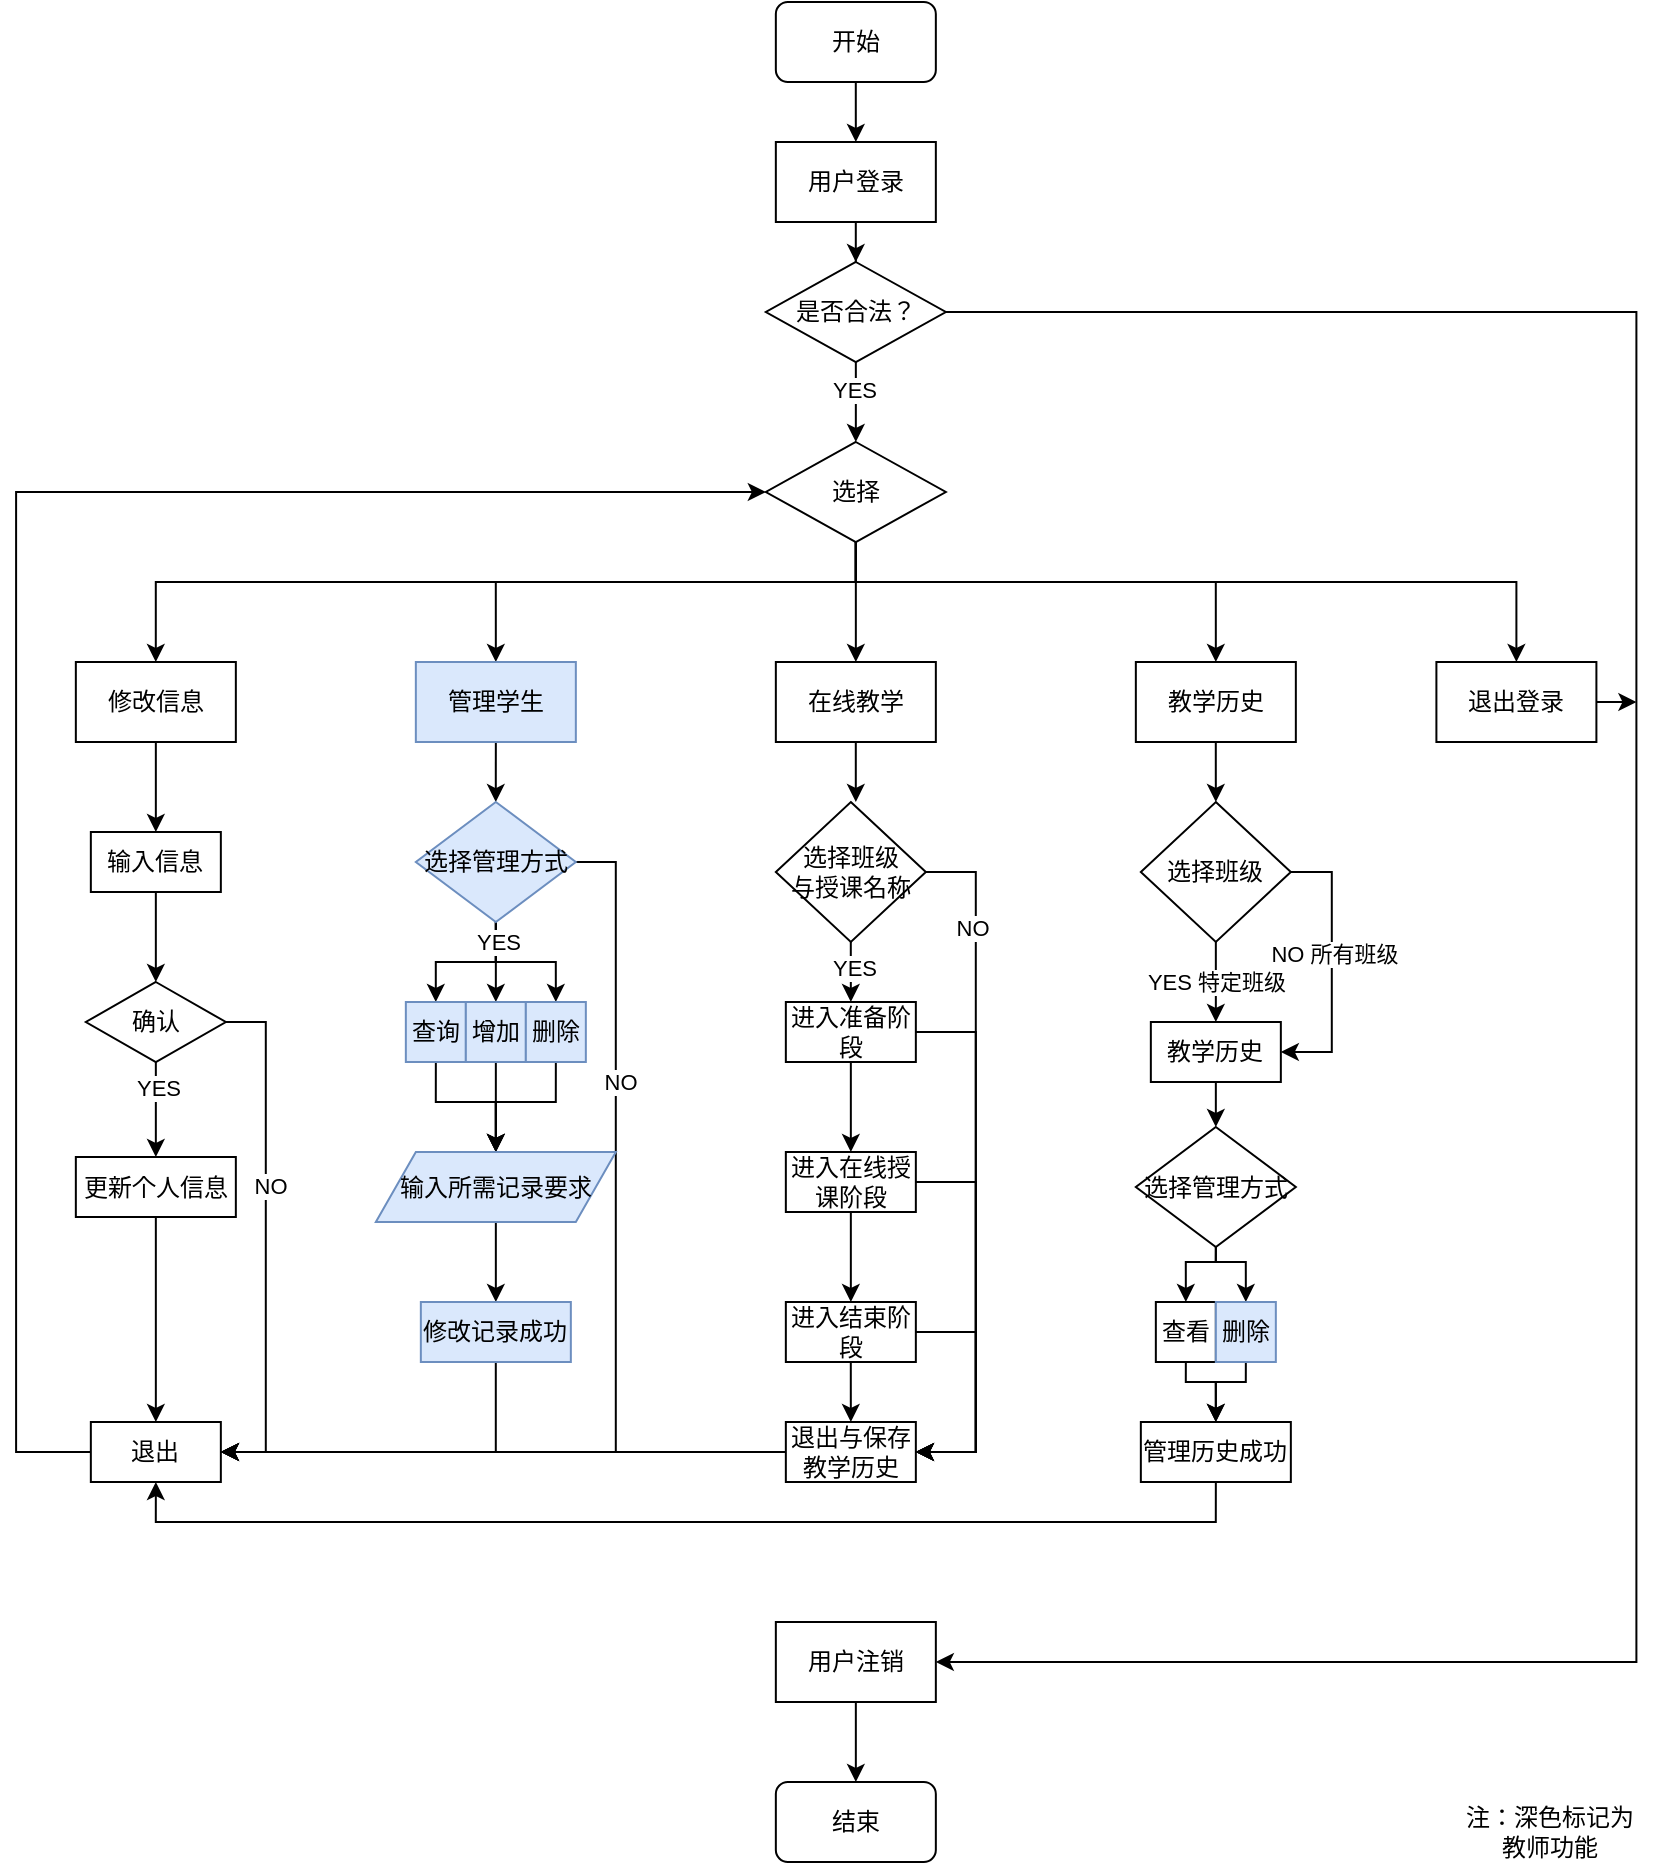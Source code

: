 <mxfile version="17.4.6" type="github">
  <diagram id="FC8rwYeyVndhtEH0XKV2" name="Page-1">
    <mxGraphModel dx="1266" dy="841" grid="1" gridSize="10" guides="1" tooltips="1" connect="1" arrows="1" fold="1" page="1" pageScale="1" pageWidth="827" pageHeight="1169" math="0" shadow="0">
      <root>
        <mxCell id="0" />
        <mxCell id="1" parent="0" />
        <mxCell id="85pWiXQKtu7gLdS7Zu_Z-138" style="edgeStyle=orthogonalEdgeStyle;rounded=0;orthogonalLoop=1;jettySize=auto;html=1;entryX=0.5;entryY=0;entryDx=0;entryDy=0;" edge="1" parent="1" source="85pWiXQKtu7gLdS7Zu_Z-2" target="85pWiXQKtu7gLdS7Zu_Z-4">
          <mxGeometry relative="1" as="geometry" />
        </mxCell>
        <mxCell id="85pWiXQKtu7gLdS7Zu_Z-2" value="开始" style="rounded=1;whiteSpace=wrap;html=1;" vertex="1" parent="1">
          <mxGeometry x="387.92" width="80" height="40" as="geometry" />
        </mxCell>
        <mxCell id="85pWiXQKtu7gLdS7Zu_Z-116" style="edgeStyle=orthogonalEdgeStyle;rounded=0;orthogonalLoop=1;jettySize=auto;html=1;" edge="1" parent="1" source="85pWiXQKtu7gLdS7Zu_Z-4" target="85pWiXQKtu7gLdS7Zu_Z-5">
          <mxGeometry relative="1" as="geometry" />
        </mxCell>
        <mxCell id="85pWiXQKtu7gLdS7Zu_Z-4" value="用户登录" style="rounded=0;whiteSpace=wrap;html=1;" vertex="1" parent="1">
          <mxGeometry x="387.92" y="70" width="80" height="40" as="geometry" />
        </mxCell>
        <mxCell id="85pWiXQKtu7gLdS7Zu_Z-117" style="edgeStyle=orthogonalEdgeStyle;rounded=0;orthogonalLoop=1;jettySize=auto;html=1;exitX=0.5;exitY=1;exitDx=0;exitDy=0;entryX=0.5;entryY=0;entryDx=0;entryDy=0;" edge="1" parent="1" source="85pWiXQKtu7gLdS7Zu_Z-5" target="85pWiXQKtu7gLdS7Zu_Z-6">
          <mxGeometry relative="1" as="geometry" />
        </mxCell>
        <mxCell id="85pWiXQKtu7gLdS7Zu_Z-119" value="YES" style="edgeLabel;html=1;align=center;verticalAlign=middle;resizable=0;points=[];" vertex="1" connectable="0" parent="85pWiXQKtu7gLdS7Zu_Z-117">
          <mxGeometry x="-0.471" y="-1" relative="1" as="geometry">
            <mxPoint y="3" as="offset" />
          </mxGeometry>
        </mxCell>
        <mxCell id="85pWiXQKtu7gLdS7Zu_Z-130" style="edgeStyle=orthogonalEdgeStyle;rounded=0;orthogonalLoop=1;jettySize=auto;html=1;entryX=1;entryY=0.5;entryDx=0;entryDy=0;exitX=1;exitY=0.5;exitDx=0;exitDy=0;" edge="1" parent="1" source="85pWiXQKtu7gLdS7Zu_Z-5" target="85pWiXQKtu7gLdS7Zu_Z-118">
          <mxGeometry relative="1" as="geometry">
            <Array as="points">
              <mxPoint x="818.2" y="155" />
              <mxPoint x="818.2" y="830" />
            </Array>
          </mxGeometry>
        </mxCell>
        <mxCell id="85pWiXQKtu7gLdS7Zu_Z-5" value="是否合法？" style="rhombus;whiteSpace=wrap;html=1;" vertex="1" parent="1">
          <mxGeometry x="382.92" y="130" width="90" height="50" as="geometry" />
        </mxCell>
        <mxCell id="85pWiXQKtu7gLdS7Zu_Z-121" style="edgeStyle=orthogonalEdgeStyle;rounded=0;orthogonalLoop=1;jettySize=auto;html=1;entryX=0.5;entryY=0;entryDx=0;entryDy=0;" edge="1" parent="1" source="85pWiXQKtu7gLdS7Zu_Z-6" target="85pWiXQKtu7gLdS7Zu_Z-11">
          <mxGeometry relative="1" as="geometry" />
        </mxCell>
        <mxCell id="85pWiXQKtu7gLdS7Zu_Z-122" style="edgeStyle=orthogonalEdgeStyle;rounded=0;orthogonalLoop=1;jettySize=auto;html=1;" edge="1" parent="1" source="85pWiXQKtu7gLdS7Zu_Z-6" target="85pWiXQKtu7gLdS7Zu_Z-7">
          <mxGeometry relative="1" as="geometry">
            <Array as="points">
              <mxPoint x="427.92" y="290" />
              <mxPoint x="77.92" y="290" />
            </Array>
          </mxGeometry>
        </mxCell>
        <mxCell id="85pWiXQKtu7gLdS7Zu_Z-123" style="edgeStyle=orthogonalEdgeStyle;rounded=0;orthogonalLoop=1;jettySize=auto;html=1;entryX=0.5;entryY=0;entryDx=0;entryDy=0;" edge="1" parent="1" source="85pWiXQKtu7gLdS7Zu_Z-6" target="85pWiXQKtu7gLdS7Zu_Z-10">
          <mxGeometry relative="1" as="geometry">
            <Array as="points">
              <mxPoint x="427.92" y="290" />
              <mxPoint x="247.92" y="290" />
            </Array>
          </mxGeometry>
        </mxCell>
        <mxCell id="85pWiXQKtu7gLdS7Zu_Z-124" style="edgeStyle=orthogonalEdgeStyle;rounded=0;orthogonalLoop=1;jettySize=auto;html=1;entryX=0.5;entryY=0;entryDx=0;entryDy=0;" edge="1" parent="1" source="85pWiXQKtu7gLdS7Zu_Z-6" target="85pWiXQKtu7gLdS7Zu_Z-12">
          <mxGeometry relative="1" as="geometry">
            <Array as="points">
              <mxPoint x="427.92" y="290" />
              <mxPoint x="607.92" y="290" />
            </Array>
          </mxGeometry>
        </mxCell>
        <mxCell id="85pWiXQKtu7gLdS7Zu_Z-136" style="edgeStyle=orthogonalEdgeStyle;rounded=0;orthogonalLoop=1;jettySize=auto;html=1;entryX=0.5;entryY=0;entryDx=0;entryDy=0;" edge="1" parent="1" source="85pWiXQKtu7gLdS7Zu_Z-6" target="85pWiXQKtu7gLdS7Zu_Z-120">
          <mxGeometry relative="1" as="geometry">
            <Array as="points">
              <mxPoint x="428.2" y="290" />
              <mxPoint x="758.2" y="290" />
            </Array>
          </mxGeometry>
        </mxCell>
        <mxCell id="85pWiXQKtu7gLdS7Zu_Z-6" value="选择" style="rhombus;whiteSpace=wrap;html=1;" vertex="1" parent="1">
          <mxGeometry x="382.92" y="220" width="90" height="50" as="geometry" />
        </mxCell>
        <mxCell id="85pWiXQKtu7gLdS7Zu_Z-23" style="edgeStyle=orthogonalEdgeStyle;rounded=0;orthogonalLoop=1;jettySize=auto;html=1;entryX=0.5;entryY=0;entryDx=0;entryDy=0;" edge="1" parent="1" source="85pWiXQKtu7gLdS7Zu_Z-7" target="85pWiXQKtu7gLdS7Zu_Z-19">
          <mxGeometry relative="1" as="geometry" />
        </mxCell>
        <mxCell id="85pWiXQKtu7gLdS7Zu_Z-7" value="修改信息" style="rounded=0;whiteSpace=wrap;html=1;" vertex="1" parent="1">
          <mxGeometry x="37.92" y="330" width="80" height="40" as="geometry" />
        </mxCell>
        <mxCell id="85pWiXQKtu7gLdS7Zu_Z-37" style="edgeStyle=orthogonalEdgeStyle;rounded=0;orthogonalLoop=1;jettySize=auto;html=1;exitX=0.5;exitY=1;exitDx=0;exitDy=0;" edge="1" parent="1" source="85pWiXQKtu7gLdS7Zu_Z-10" target="85pWiXQKtu7gLdS7Zu_Z-13">
          <mxGeometry relative="1" as="geometry" />
        </mxCell>
        <mxCell id="85pWiXQKtu7gLdS7Zu_Z-10" value="管理学生" style="rounded=0;whiteSpace=wrap;html=1;fillColor=#dae8fc;strokeColor=#6c8ebf;" vertex="1" parent="1">
          <mxGeometry x="207.92" y="330" width="80" height="40" as="geometry" />
        </mxCell>
        <mxCell id="85pWiXQKtu7gLdS7Zu_Z-60" style="edgeStyle=orthogonalEdgeStyle;rounded=0;orthogonalLoop=1;jettySize=auto;html=1;" edge="1" parent="1" source="85pWiXQKtu7gLdS7Zu_Z-11">
          <mxGeometry relative="1" as="geometry">
            <mxPoint x="427.92" y="400" as="targetPoint" />
          </mxGeometry>
        </mxCell>
        <mxCell id="85pWiXQKtu7gLdS7Zu_Z-11" value="在线教学" style="rounded=0;whiteSpace=wrap;html=1;" vertex="1" parent="1">
          <mxGeometry x="387.92" y="330" width="80" height="40" as="geometry" />
        </mxCell>
        <mxCell id="85pWiXQKtu7gLdS7Zu_Z-99" style="edgeStyle=orthogonalEdgeStyle;rounded=0;orthogonalLoop=1;jettySize=auto;html=1;entryX=0.5;entryY=0;entryDx=0;entryDy=0;" edge="1" parent="1" source="85pWiXQKtu7gLdS7Zu_Z-12" target="85pWiXQKtu7gLdS7Zu_Z-86">
          <mxGeometry relative="1" as="geometry" />
        </mxCell>
        <mxCell id="85pWiXQKtu7gLdS7Zu_Z-12" value="教学历史" style="rounded=0;whiteSpace=wrap;html=1;" vertex="1" parent="1">
          <mxGeometry x="567.92" y="330" width="80" height="40" as="geometry" />
        </mxCell>
        <mxCell id="85pWiXQKtu7gLdS7Zu_Z-38" style="edgeStyle=orthogonalEdgeStyle;rounded=0;orthogonalLoop=1;jettySize=auto;html=1;exitX=0.5;exitY=1;exitDx=0;exitDy=0;" edge="1" parent="1" source="85pWiXQKtu7gLdS7Zu_Z-13" target="85pWiXQKtu7gLdS7Zu_Z-14">
          <mxGeometry relative="1" as="geometry" />
        </mxCell>
        <mxCell id="85pWiXQKtu7gLdS7Zu_Z-39" style="edgeStyle=orthogonalEdgeStyle;rounded=0;orthogonalLoop=1;jettySize=auto;html=1;exitX=0.5;exitY=1;exitDx=0;exitDy=0;entryX=0.5;entryY=0;entryDx=0;entryDy=0;" edge="1" parent="1" source="85pWiXQKtu7gLdS7Zu_Z-13" target="85pWiXQKtu7gLdS7Zu_Z-16">
          <mxGeometry relative="1" as="geometry" />
        </mxCell>
        <mxCell id="85pWiXQKtu7gLdS7Zu_Z-40" style="edgeStyle=orthogonalEdgeStyle;rounded=0;orthogonalLoop=1;jettySize=auto;html=1;exitX=0.5;exitY=1;exitDx=0;exitDy=0;entryX=0.5;entryY=0;entryDx=0;entryDy=0;" edge="1" parent="1" source="85pWiXQKtu7gLdS7Zu_Z-13" target="85pWiXQKtu7gLdS7Zu_Z-17">
          <mxGeometry relative="1" as="geometry" />
        </mxCell>
        <mxCell id="85pWiXQKtu7gLdS7Zu_Z-48" value="YES" style="edgeLabel;html=1;align=center;verticalAlign=middle;resizable=0;points=[];" vertex="1" connectable="0" parent="85pWiXQKtu7gLdS7Zu_Z-40">
          <mxGeometry x="-0.714" y="1" relative="1" as="geometry">
            <mxPoint as="offset" />
          </mxGeometry>
        </mxCell>
        <mxCell id="85pWiXQKtu7gLdS7Zu_Z-55" style="edgeStyle=orthogonalEdgeStyle;rounded=0;orthogonalLoop=1;jettySize=auto;html=1;exitX=1;exitY=0.5;exitDx=0;exitDy=0;entryX=1;entryY=0.5;entryDx=0;entryDy=0;" edge="1" parent="1" source="85pWiXQKtu7gLdS7Zu_Z-13" target="85pWiXQKtu7gLdS7Zu_Z-31">
          <mxGeometry relative="1" as="geometry">
            <Array as="points">
              <mxPoint x="307.92" y="430" />
              <mxPoint x="307.92" y="725" />
            </Array>
          </mxGeometry>
        </mxCell>
        <mxCell id="85pWiXQKtu7gLdS7Zu_Z-56" value="NO" style="edgeLabel;html=1;align=center;verticalAlign=middle;resizable=0;points=[];" vertex="1" connectable="0" parent="85pWiXQKtu7gLdS7Zu_Z-55">
          <mxGeometry x="-0.493" y="2" relative="1" as="geometry">
            <mxPoint as="offset" />
          </mxGeometry>
        </mxCell>
        <mxCell id="85pWiXQKtu7gLdS7Zu_Z-13" value="选择管理方式" style="rhombus;whiteSpace=wrap;html=1;fillColor=#dae8fc;strokeColor=#6c8ebf;" vertex="1" parent="1">
          <mxGeometry x="207.92" y="400" width="80" height="60" as="geometry" />
        </mxCell>
        <mxCell id="85pWiXQKtu7gLdS7Zu_Z-41" style="edgeStyle=orthogonalEdgeStyle;rounded=0;orthogonalLoop=1;jettySize=auto;html=1;exitX=0.5;exitY=1;exitDx=0;exitDy=0;entryX=0.5;entryY=0;entryDx=0;entryDy=0;" edge="1" parent="1" source="85pWiXQKtu7gLdS7Zu_Z-14" target="85pWiXQKtu7gLdS7Zu_Z-35">
          <mxGeometry relative="1" as="geometry">
            <Array as="points">
              <mxPoint x="217.92" y="550" />
              <mxPoint x="247.92" y="550" />
            </Array>
          </mxGeometry>
        </mxCell>
        <mxCell id="85pWiXQKtu7gLdS7Zu_Z-14" value="查询" style="rounded=0;whiteSpace=wrap;html=1;fillColor=#dae8fc;strokeColor=#6c8ebf;" vertex="1" parent="1">
          <mxGeometry x="202.92" y="500" width="30" height="30" as="geometry" />
        </mxCell>
        <mxCell id="85pWiXQKtu7gLdS7Zu_Z-42" style="edgeStyle=orthogonalEdgeStyle;rounded=0;orthogonalLoop=1;jettySize=auto;html=1;exitX=0.5;exitY=1;exitDx=0;exitDy=0;entryX=0.5;entryY=0;entryDx=0;entryDy=0;" edge="1" parent="1" source="85pWiXQKtu7gLdS7Zu_Z-16" target="85pWiXQKtu7gLdS7Zu_Z-35">
          <mxGeometry relative="1" as="geometry" />
        </mxCell>
        <mxCell id="85pWiXQKtu7gLdS7Zu_Z-16" value="增加" style="rounded=0;whiteSpace=wrap;html=1;fillColor=#dae8fc;strokeColor=#6c8ebf;" vertex="1" parent="1">
          <mxGeometry x="232.92" y="500" width="30" height="30" as="geometry" />
        </mxCell>
        <mxCell id="85pWiXQKtu7gLdS7Zu_Z-43" style="edgeStyle=orthogonalEdgeStyle;rounded=0;orthogonalLoop=1;jettySize=auto;html=1;exitX=0.5;exitY=1;exitDx=0;exitDy=0;entryX=0.5;entryY=0;entryDx=0;entryDy=0;" edge="1" parent="1" source="85pWiXQKtu7gLdS7Zu_Z-17" target="85pWiXQKtu7gLdS7Zu_Z-35">
          <mxGeometry relative="1" as="geometry">
            <Array as="points">
              <mxPoint x="277.92" y="550" />
              <mxPoint x="247.92" y="550" />
            </Array>
          </mxGeometry>
        </mxCell>
        <mxCell id="85pWiXQKtu7gLdS7Zu_Z-17" value="删除" style="rounded=0;whiteSpace=wrap;html=1;fillColor=#dae8fc;strokeColor=#6c8ebf;" vertex="1" parent="1">
          <mxGeometry x="262.92" y="500" width="30" height="30" as="geometry" />
        </mxCell>
        <mxCell id="85pWiXQKtu7gLdS7Zu_Z-145" style="edgeStyle=orthogonalEdgeStyle;rounded=0;orthogonalLoop=1;jettySize=auto;html=1;entryX=0.5;entryY=0;entryDx=0;entryDy=0;" edge="1" parent="1" source="85pWiXQKtu7gLdS7Zu_Z-19" target="85pWiXQKtu7gLdS7Zu_Z-21">
          <mxGeometry relative="1" as="geometry" />
        </mxCell>
        <mxCell id="85pWiXQKtu7gLdS7Zu_Z-19" value="输入信息" style="rounded=0;whiteSpace=wrap;html=1;" vertex="1" parent="1">
          <mxGeometry x="45.42" y="415" width="65" height="30" as="geometry" />
        </mxCell>
        <mxCell id="85pWiXQKtu7gLdS7Zu_Z-25" style="edgeStyle=orthogonalEdgeStyle;rounded=0;orthogonalLoop=1;jettySize=auto;html=1;exitX=0.5;exitY=1;exitDx=0;exitDy=0;" edge="1" parent="1" source="85pWiXQKtu7gLdS7Zu_Z-21" target="85pWiXQKtu7gLdS7Zu_Z-22">
          <mxGeometry relative="1" as="geometry" />
        </mxCell>
        <mxCell id="85pWiXQKtu7gLdS7Zu_Z-27" value="YES" style="edgeLabel;html=1;align=center;verticalAlign=middle;resizable=0;points=[];" vertex="1" connectable="0" parent="85pWiXQKtu7gLdS7Zu_Z-25">
          <mxGeometry x="-0.45" y="1" relative="1" as="geometry">
            <mxPoint as="offset" />
          </mxGeometry>
        </mxCell>
        <mxCell id="85pWiXQKtu7gLdS7Zu_Z-32" style="edgeStyle=orthogonalEdgeStyle;rounded=0;orthogonalLoop=1;jettySize=auto;html=1;exitX=1;exitY=0.5;exitDx=0;exitDy=0;entryX=1;entryY=0.5;entryDx=0;entryDy=0;" edge="1" parent="1" source="85pWiXQKtu7gLdS7Zu_Z-21" target="85pWiXQKtu7gLdS7Zu_Z-31">
          <mxGeometry relative="1" as="geometry" />
        </mxCell>
        <mxCell id="85pWiXQKtu7gLdS7Zu_Z-33" value="NO" style="edgeLabel;html=1;align=center;verticalAlign=middle;resizable=0;points=[];" vertex="1" connectable="0" parent="85pWiXQKtu7gLdS7Zu_Z-32">
          <mxGeometry x="-0.21" y="2" relative="1" as="geometry">
            <mxPoint as="offset" />
          </mxGeometry>
        </mxCell>
        <mxCell id="85pWiXQKtu7gLdS7Zu_Z-21" value="确认" style="rhombus;whiteSpace=wrap;html=1;" vertex="1" parent="1">
          <mxGeometry x="42.92" y="490" width="70" height="40" as="geometry" />
        </mxCell>
        <mxCell id="85pWiXQKtu7gLdS7Zu_Z-52" style="edgeStyle=orthogonalEdgeStyle;rounded=0;orthogonalLoop=1;jettySize=auto;html=1;entryX=0.5;entryY=0;entryDx=0;entryDy=0;" edge="1" parent="1" source="85pWiXQKtu7gLdS7Zu_Z-22" target="85pWiXQKtu7gLdS7Zu_Z-31">
          <mxGeometry relative="1" as="geometry" />
        </mxCell>
        <mxCell id="85pWiXQKtu7gLdS7Zu_Z-22" value="更新个人信息" style="rounded=0;whiteSpace=wrap;html=1;" vertex="1" parent="1">
          <mxGeometry x="37.92" y="577.5" width="80" height="30" as="geometry" />
        </mxCell>
        <mxCell id="85pWiXQKtu7gLdS7Zu_Z-126" style="edgeStyle=orthogonalEdgeStyle;rounded=0;orthogonalLoop=1;jettySize=auto;html=1;entryX=0;entryY=0.5;entryDx=0;entryDy=0;" edge="1" parent="1" source="85pWiXQKtu7gLdS7Zu_Z-31" target="85pWiXQKtu7gLdS7Zu_Z-6">
          <mxGeometry relative="1" as="geometry">
            <Array as="points">
              <mxPoint x="8.06" y="725" />
              <mxPoint x="8.06" y="245" />
            </Array>
          </mxGeometry>
        </mxCell>
        <mxCell id="85pWiXQKtu7gLdS7Zu_Z-31" value="退出" style="rounded=0;whiteSpace=wrap;html=1;" vertex="1" parent="1">
          <mxGeometry x="45.42" y="710" width="65" height="30" as="geometry" />
        </mxCell>
        <mxCell id="85pWiXQKtu7gLdS7Zu_Z-45" style="edgeStyle=orthogonalEdgeStyle;rounded=0;orthogonalLoop=1;jettySize=auto;html=1;entryX=0.5;entryY=0;entryDx=0;entryDy=0;" edge="1" parent="1" source="85pWiXQKtu7gLdS7Zu_Z-35" target="85pWiXQKtu7gLdS7Zu_Z-44">
          <mxGeometry relative="1" as="geometry" />
        </mxCell>
        <mxCell id="85pWiXQKtu7gLdS7Zu_Z-35" value="输入所需记录要求" style="shape=parallelogram;perimeter=parallelogramPerimeter;whiteSpace=wrap;html=1;fixedSize=1;fillColor=#dae8fc;strokeColor=#6c8ebf;" vertex="1" parent="1">
          <mxGeometry x="187.92" y="575" width="120" height="35" as="geometry" />
        </mxCell>
        <mxCell id="85pWiXQKtu7gLdS7Zu_Z-54" style="edgeStyle=orthogonalEdgeStyle;rounded=0;orthogonalLoop=1;jettySize=auto;html=1;entryX=1;entryY=0.5;entryDx=0;entryDy=0;" edge="1" parent="1" source="85pWiXQKtu7gLdS7Zu_Z-44" target="85pWiXQKtu7gLdS7Zu_Z-31">
          <mxGeometry relative="1" as="geometry">
            <Array as="points">
              <mxPoint x="247.92" y="725" />
            </Array>
          </mxGeometry>
        </mxCell>
        <mxCell id="85pWiXQKtu7gLdS7Zu_Z-44" value="修改记录成功" style="rounded=0;whiteSpace=wrap;html=1;fillColor=#dae8fc;strokeColor=#6c8ebf;" vertex="1" parent="1">
          <mxGeometry x="210.42" y="650" width="75" height="30" as="geometry" />
        </mxCell>
        <mxCell id="85pWiXQKtu7gLdS7Zu_Z-76" style="edgeStyle=orthogonalEdgeStyle;rounded=0;orthogonalLoop=1;jettySize=auto;html=1;entryX=0.5;entryY=0;entryDx=0;entryDy=0;" edge="1" parent="1" source="85pWiXQKtu7gLdS7Zu_Z-61" target="85pWiXQKtu7gLdS7Zu_Z-62">
          <mxGeometry relative="1" as="geometry" />
        </mxCell>
        <mxCell id="85pWiXQKtu7gLdS7Zu_Z-77" style="edgeStyle=orthogonalEdgeStyle;rounded=0;orthogonalLoop=1;jettySize=auto;html=1;entryX=1;entryY=0.5;entryDx=0;entryDy=0;" edge="1" parent="1" source="85pWiXQKtu7gLdS7Zu_Z-61" target="85pWiXQKtu7gLdS7Zu_Z-69">
          <mxGeometry relative="1" as="geometry">
            <Array as="points">
              <mxPoint x="487.92" y="515" />
              <mxPoint x="487.92" y="725" />
            </Array>
          </mxGeometry>
        </mxCell>
        <mxCell id="85pWiXQKtu7gLdS7Zu_Z-61" value="进入准备阶段" style="rounded=0;whiteSpace=wrap;html=1;" vertex="1" parent="1">
          <mxGeometry x="392.92" y="500" width="65" height="30" as="geometry" />
        </mxCell>
        <mxCell id="85pWiXQKtu7gLdS7Zu_Z-78" style="edgeStyle=orthogonalEdgeStyle;rounded=0;orthogonalLoop=1;jettySize=auto;html=1;entryX=0.5;entryY=0;entryDx=0;entryDy=0;" edge="1" parent="1" source="85pWiXQKtu7gLdS7Zu_Z-62" target="85pWiXQKtu7gLdS7Zu_Z-68">
          <mxGeometry relative="1" as="geometry" />
        </mxCell>
        <mxCell id="85pWiXQKtu7gLdS7Zu_Z-79" style="edgeStyle=orthogonalEdgeStyle;rounded=0;orthogonalLoop=1;jettySize=auto;html=1;entryX=1;entryY=0.5;entryDx=0;entryDy=0;" edge="1" parent="1" source="85pWiXQKtu7gLdS7Zu_Z-62" target="85pWiXQKtu7gLdS7Zu_Z-69">
          <mxGeometry relative="1" as="geometry">
            <Array as="points">
              <mxPoint x="487.92" y="590" />
              <mxPoint x="487.92" y="725" />
            </Array>
          </mxGeometry>
        </mxCell>
        <mxCell id="85pWiXQKtu7gLdS7Zu_Z-62" value="进入在线授课阶段" style="rounded=0;whiteSpace=wrap;html=1;" vertex="1" parent="1">
          <mxGeometry x="392.92" y="575" width="65" height="30" as="geometry" />
        </mxCell>
        <mxCell id="85pWiXQKtu7gLdS7Zu_Z-80" style="edgeStyle=orthogonalEdgeStyle;rounded=0;orthogonalLoop=1;jettySize=auto;html=1;entryX=0.5;entryY=0;entryDx=0;entryDy=0;" edge="1" parent="1" source="85pWiXQKtu7gLdS7Zu_Z-68" target="85pWiXQKtu7gLdS7Zu_Z-69">
          <mxGeometry relative="1" as="geometry" />
        </mxCell>
        <mxCell id="85pWiXQKtu7gLdS7Zu_Z-81" style="edgeStyle=orthogonalEdgeStyle;rounded=0;orthogonalLoop=1;jettySize=auto;html=1;entryX=1;entryY=0.5;entryDx=0;entryDy=0;" edge="1" parent="1" source="85pWiXQKtu7gLdS7Zu_Z-68" target="85pWiXQKtu7gLdS7Zu_Z-69">
          <mxGeometry relative="1" as="geometry">
            <Array as="points">
              <mxPoint x="487.92" y="665" />
              <mxPoint x="487.92" y="725" />
            </Array>
          </mxGeometry>
        </mxCell>
        <mxCell id="85pWiXQKtu7gLdS7Zu_Z-68" value="进入结束阶段" style="rounded=0;whiteSpace=wrap;html=1;" vertex="1" parent="1">
          <mxGeometry x="392.92" y="650" width="65" height="30" as="geometry" />
        </mxCell>
        <mxCell id="85pWiXQKtu7gLdS7Zu_Z-84" style="edgeStyle=orthogonalEdgeStyle;rounded=0;orthogonalLoop=1;jettySize=auto;html=1;entryX=1;entryY=0.5;entryDx=0;entryDy=0;" edge="1" parent="1" source="85pWiXQKtu7gLdS7Zu_Z-69" target="85pWiXQKtu7gLdS7Zu_Z-31">
          <mxGeometry relative="1" as="geometry" />
        </mxCell>
        <mxCell id="85pWiXQKtu7gLdS7Zu_Z-69" value="退出与保存教学历史" style="rounded=0;whiteSpace=wrap;html=1;" vertex="1" parent="1">
          <mxGeometry x="392.92" y="710" width="65" height="30" as="geometry" />
        </mxCell>
        <mxCell id="85pWiXQKtu7gLdS7Zu_Z-73" style="edgeStyle=orthogonalEdgeStyle;rounded=0;orthogonalLoop=1;jettySize=auto;html=1;entryX=0.5;entryY=0;entryDx=0;entryDy=0;" edge="1" parent="1" source="85pWiXQKtu7gLdS7Zu_Z-71" target="85pWiXQKtu7gLdS7Zu_Z-61">
          <mxGeometry relative="1" as="geometry" />
        </mxCell>
        <mxCell id="85pWiXQKtu7gLdS7Zu_Z-74" value="YES" style="edgeLabel;html=1;align=center;verticalAlign=middle;resizable=0;points=[];" vertex="1" connectable="0" parent="85pWiXQKtu7gLdS7Zu_Z-73">
          <mxGeometry x="0.32" y="1" relative="1" as="geometry">
            <mxPoint as="offset" />
          </mxGeometry>
        </mxCell>
        <mxCell id="85pWiXQKtu7gLdS7Zu_Z-82" style="edgeStyle=orthogonalEdgeStyle;rounded=0;orthogonalLoop=1;jettySize=auto;html=1;entryX=1;entryY=0.5;entryDx=0;entryDy=0;" edge="1" parent="1" source="85pWiXQKtu7gLdS7Zu_Z-71" target="85pWiXQKtu7gLdS7Zu_Z-69">
          <mxGeometry relative="1" as="geometry">
            <Array as="points">
              <mxPoint x="487.92" y="435" />
              <mxPoint x="487.92" y="725" />
            </Array>
          </mxGeometry>
        </mxCell>
        <mxCell id="85pWiXQKtu7gLdS7Zu_Z-83" value="NO" style="edgeLabel;html=1;align=center;verticalAlign=middle;resizable=0;points=[];" vertex="1" connectable="0" parent="85pWiXQKtu7gLdS7Zu_Z-82">
          <mxGeometry x="-0.692" y="-2" relative="1" as="geometry">
            <mxPoint as="offset" />
          </mxGeometry>
        </mxCell>
        <mxCell id="85pWiXQKtu7gLdS7Zu_Z-71" value="选择班级&lt;br&gt;与授课名称" style="rhombus;whiteSpace=wrap;html=1;" vertex="1" parent="1">
          <mxGeometry x="387.92" y="400" width="75" height="70" as="geometry" />
        </mxCell>
        <mxCell id="85pWiXQKtu7gLdS7Zu_Z-91" style="edgeStyle=orthogonalEdgeStyle;rounded=0;orthogonalLoop=1;jettySize=auto;html=1;entryX=0.5;entryY=0;entryDx=0;entryDy=0;" edge="1" parent="1" source="85pWiXQKtu7gLdS7Zu_Z-86" target="85pWiXQKtu7gLdS7Zu_Z-88">
          <mxGeometry relative="1" as="geometry" />
        </mxCell>
        <mxCell id="85pWiXQKtu7gLdS7Zu_Z-92" value="YES 特定班级" style="edgeLabel;html=1;align=center;verticalAlign=middle;resizable=0;points=[];" vertex="1" connectable="0" parent="85pWiXQKtu7gLdS7Zu_Z-91">
          <mxGeometry x="0.54" y="3" relative="1" as="geometry">
            <mxPoint x="-3" y="-11" as="offset" />
          </mxGeometry>
        </mxCell>
        <mxCell id="85pWiXQKtu7gLdS7Zu_Z-94" style="edgeStyle=orthogonalEdgeStyle;rounded=0;orthogonalLoop=1;jettySize=auto;html=1;entryX=1;entryY=0.5;entryDx=0;entryDy=0;" edge="1" parent="1" source="85pWiXQKtu7gLdS7Zu_Z-86" target="85pWiXQKtu7gLdS7Zu_Z-88">
          <mxGeometry relative="1" as="geometry">
            <Array as="points">
              <mxPoint x="665.92" y="435" />
              <mxPoint x="665.92" y="525" />
            </Array>
          </mxGeometry>
        </mxCell>
        <mxCell id="85pWiXQKtu7gLdS7Zu_Z-95" value="NO 所有班级" style="edgeLabel;html=1;align=center;verticalAlign=middle;resizable=0;points=[];" vertex="1" connectable="0" parent="85pWiXQKtu7gLdS7Zu_Z-94">
          <mxGeometry x="-0.11" y="1" relative="1" as="geometry">
            <mxPoint y="1" as="offset" />
          </mxGeometry>
        </mxCell>
        <mxCell id="85pWiXQKtu7gLdS7Zu_Z-86" value="选择班级" style="rhombus;whiteSpace=wrap;html=1;" vertex="1" parent="1">
          <mxGeometry x="570.42" y="400" width="75" height="70" as="geometry" />
        </mxCell>
        <mxCell id="85pWiXQKtu7gLdS7Zu_Z-100" style="edgeStyle=orthogonalEdgeStyle;rounded=0;orthogonalLoop=1;jettySize=auto;html=1;exitX=0.5;exitY=1;exitDx=0;exitDy=0;entryX=0.5;entryY=0;entryDx=0;entryDy=0;" edge="1" parent="1" source="85pWiXQKtu7gLdS7Zu_Z-88" target="85pWiXQKtu7gLdS7Zu_Z-89">
          <mxGeometry relative="1" as="geometry" />
        </mxCell>
        <mxCell id="85pWiXQKtu7gLdS7Zu_Z-88" value="教学历史" style="rounded=0;whiteSpace=wrap;html=1;" vertex="1" parent="1">
          <mxGeometry x="575.42" y="510" width="65" height="30" as="geometry" />
        </mxCell>
        <mxCell id="85pWiXQKtu7gLdS7Zu_Z-101" style="edgeStyle=orthogonalEdgeStyle;rounded=0;orthogonalLoop=1;jettySize=auto;html=1;exitX=0.5;exitY=1;exitDx=0;exitDy=0;entryX=0.5;entryY=0;entryDx=0;entryDy=0;" edge="1" parent="1" source="85pWiXQKtu7gLdS7Zu_Z-89" target="85pWiXQKtu7gLdS7Zu_Z-96">
          <mxGeometry relative="1" as="geometry">
            <Array as="points">
              <mxPoint x="607.92" y="630" />
              <mxPoint x="592.92" y="630" />
            </Array>
          </mxGeometry>
        </mxCell>
        <mxCell id="85pWiXQKtu7gLdS7Zu_Z-102" style="edgeStyle=orthogonalEdgeStyle;rounded=0;orthogonalLoop=1;jettySize=auto;html=1;exitX=0.5;exitY=1;exitDx=0;exitDy=0;entryX=0.5;entryY=0;entryDx=0;entryDy=0;" edge="1" parent="1" source="85pWiXQKtu7gLdS7Zu_Z-89" target="85pWiXQKtu7gLdS7Zu_Z-97">
          <mxGeometry relative="1" as="geometry">
            <Array as="points">
              <mxPoint x="607.92" y="630" />
              <mxPoint x="622.92" y="630" />
            </Array>
          </mxGeometry>
        </mxCell>
        <mxCell id="85pWiXQKtu7gLdS7Zu_Z-89" value="选择管理方式" style="rhombus;whiteSpace=wrap;html=1;" vertex="1" parent="1">
          <mxGeometry x="567.92" y="562.5" width="80" height="60" as="geometry" />
        </mxCell>
        <mxCell id="85pWiXQKtu7gLdS7Zu_Z-108" style="edgeStyle=orthogonalEdgeStyle;rounded=0;orthogonalLoop=1;jettySize=auto;html=1;exitX=0.5;exitY=1;exitDx=0;exitDy=0;entryX=0.5;entryY=0;entryDx=0;entryDy=0;" edge="1" parent="1" source="85pWiXQKtu7gLdS7Zu_Z-96" target="85pWiXQKtu7gLdS7Zu_Z-98">
          <mxGeometry relative="1" as="geometry">
            <Array as="points">
              <mxPoint x="592.92" y="690" />
              <mxPoint x="607.92" y="690" />
            </Array>
          </mxGeometry>
        </mxCell>
        <mxCell id="85pWiXQKtu7gLdS7Zu_Z-96" value="查看" style="rounded=0;whiteSpace=wrap;html=1;" vertex="1" parent="1">
          <mxGeometry x="577.92" y="650" width="30" height="30" as="geometry" />
        </mxCell>
        <mxCell id="85pWiXQKtu7gLdS7Zu_Z-109" style="edgeStyle=orthogonalEdgeStyle;rounded=0;orthogonalLoop=1;jettySize=auto;html=1;exitX=0.5;exitY=1;exitDx=0;exitDy=0;entryX=0.5;entryY=0;entryDx=0;entryDy=0;" edge="1" parent="1" source="85pWiXQKtu7gLdS7Zu_Z-97" target="85pWiXQKtu7gLdS7Zu_Z-98">
          <mxGeometry relative="1" as="geometry">
            <Array as="points">
              <mxPoint x="622.92" y="690" />
              <mxPoint x="607.92" y="690" />
            </Array>
          </mxGeometry>
        </mxCell>
        <mxCell id="85pWiXQKtu7gLdS7Zu_Z-97" value="删除" style="rounded=0;whiteSpace=wrap;html=1;fillColor=#dae8fc;strokeColor=#6c8ebf;" vertex="1" parent="1">
          <mxGeometry x="607.92" y="650" width="30" height="30" as="geometry" />
        </mxCell>
        <mxCell id="85pWiXQKtu7gLdS7Zu_Z-114" style="edgeStyle=orthogonalEdgeStyle;rounded=0;orthogonalLoop=1;jettySize=auto;html=1;exitX=0.5;exitY=1;exitDx=0;exitDy=0;entryX=0.5;entryY=1;entryDx=0;entryDy=0;" edge="1" parent="1" source="85pWiXQKtu7gLdS7Zu_Z-98" target="85pWiXQKtu7gLdS7Zu_Z-31">
          <mxGeometry relative="1" as="geometry" />
        </mxCell>
        <mxCell id="85pWiXQKtu7gLdS7Zu_Z-98" value="管理历史成功" style="rounded=0;whiteSpace=wrap;html=1;" vertex="1" parent="1">
          <mxGeometry x="570.42" y="710" width="75" height="30" as="geometry" />
        </mxCell>
        <mxCell id="85pWiXQKtu7gLdS7Zu_Z-139" style="edgeStyle=orthogonalEdgeStyle;rounded=0;orthogonalLoop=1;jettySize=auto;html=1;entryX=0.5;entryY=0;entryDx=0;entryDy=0;" edge="1" parent="1" source="85pWiXQKtu7gLdS7Zu_Z-118" target="85pWiXQKtu7gLdS7Zu_Z-135">
          <mxGeometry relative="1" as="geometry" />
        </mxCell>
        <mxCell id="85pWiXQKtu7gLdS7Zu_Z-118" value="用户注销" style="rounded=0;whiteSpace=wrap;html=1;" vertex="1" parent="1">
          <mxGeometry x="387.92" y="810" width="80" height="40" as="geometry" />
        </mxCell>
        <mxCell id="85pWiXQKtu7gLdS7Zu_Z-137" style="edgeStyle=orthogonalEdgeStyle;rounded=0;orthogonalLoop=1;jettySize=auto;html=1;" edge="1" parent="1" source="85pWiXQKtu7gLdS7Zu_Z-120">
          <mxGeometry relative="1" as="geometry">
            <mxPoint x="818.2" y="350" as="targetPoint" />
          </mxGeometry>
        </mxCell>
        <mxCell id="85pWiXQKtu7gLdS7Zu_Z-120" value="退出登录" style="rounded=0;whiteSpace=wrap;html=1;" vertex="1" parent="1">
          <mxGeometry x="718.2" y="330" width="80" height="40" as="geometry" />
        </mxCell>
        <mxCell id="85pWiXQKtu7gLdS7Zu_Z-135" value="结束" style="rounded=1;whiteSpace=wrap;html=1;" vertex="1" parent="1">
          <mxGeometry x="387.92" y="890" width="80" height="40" as="geometry" />
        </mxCell>
        <mxCell id="85pWiXQKtu7gLdS7Zu_Z-140" value="注：深色标记为教师功能" style="text;html=1;strokeColor=none;fillColor=none;align=center;verticalAlign=middle;whiteSpace=wrap;rounded=0;" vertex="1" parent="1">
          <mxGeometry x="730" y="900" width="90" height="30" as="geometry" />
        </mxCell>
      </root>
    </mxGraphModel>
  </diagram>
</mxfile>
